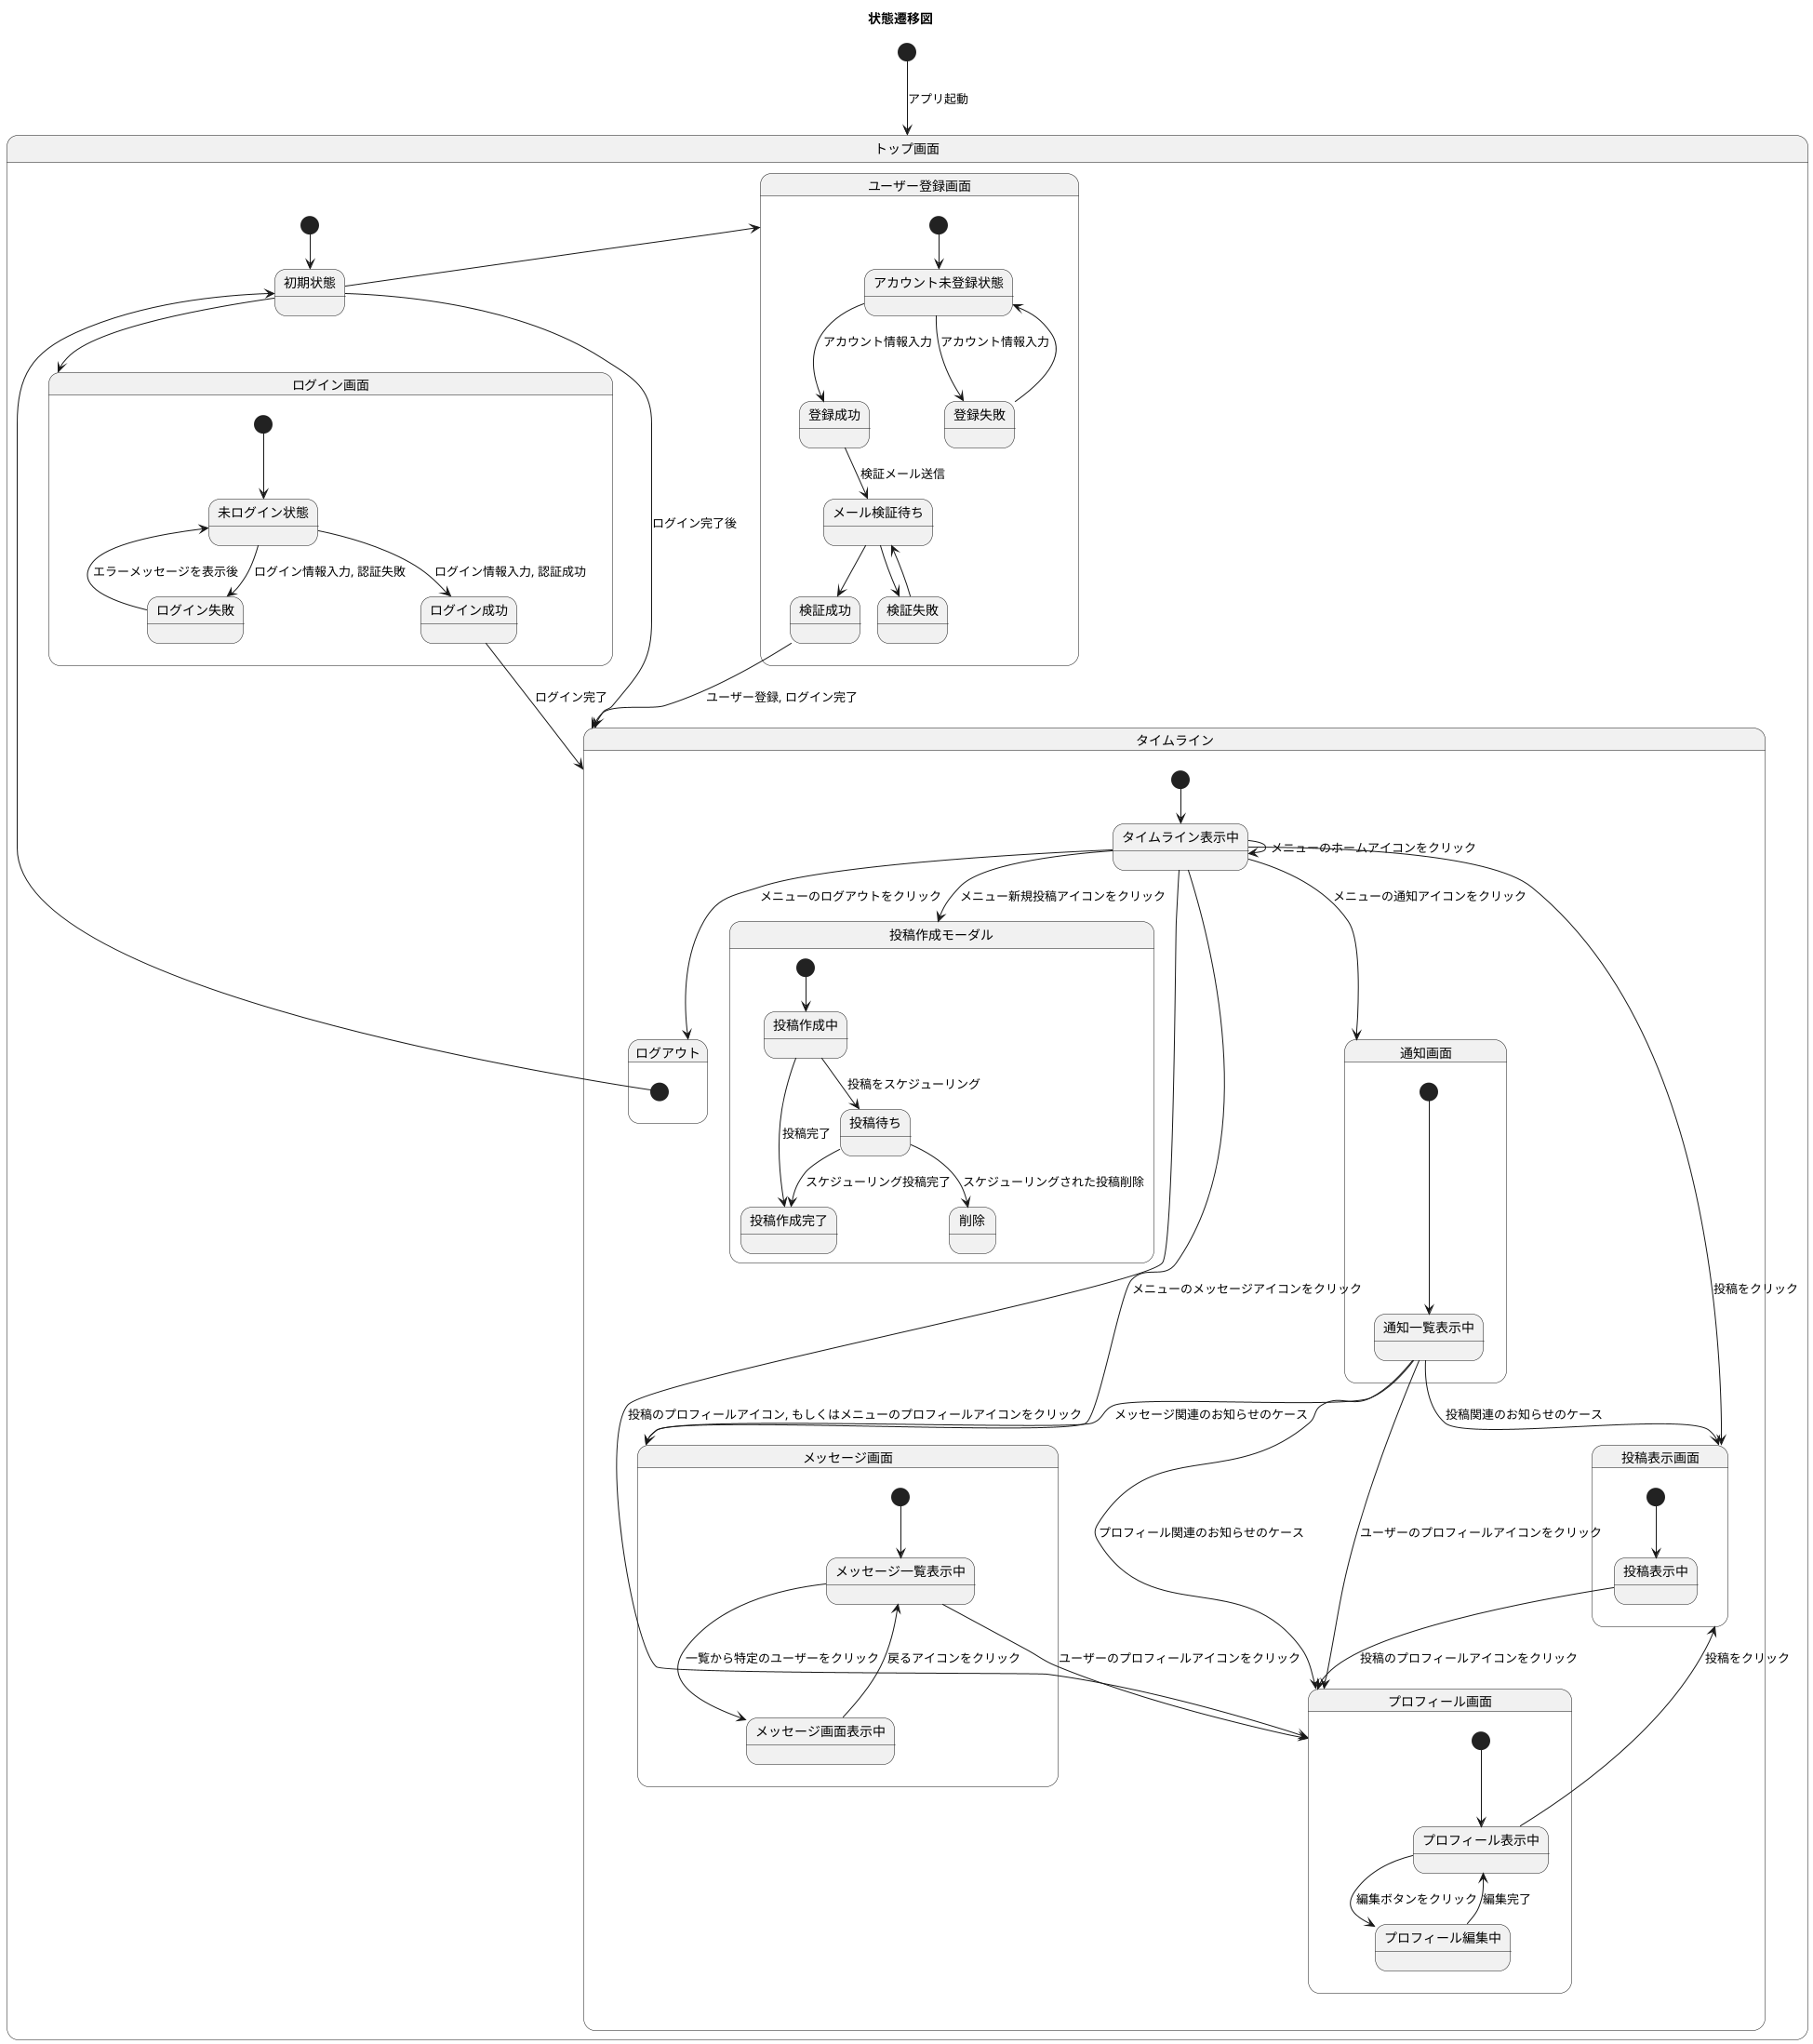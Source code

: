 @startuml social-networking-service
title 状態遷移図

[*] --> トップ画面 : アプリ起動

state トップ画面 {
    [*] --> 初期状態

    初期状態 --> ユーザー登録画面
    初期状態 --> ログイン画面
    初期状態 --> タイムライン : ログイン完了後
}

state ユーザー登録画面 {
    [*] --> アカウント未登録状態

    アカウント未登録状態 --> 登録成功 : アカウント情報入力
    登録成功 --> メール検証待ち : 検証メール送信
    メール検証待ち --> 検証成功
    検証成功 --> タイムライン : ユーザー登録, ログイン完了
    メール検証待ち --> 検証失敗
    検証失敗 --> メール検証待ち
    アカウント未登録状態 --> 登録失敗 : アカウント情報入力
    登録失敗 --> アカウント未登録状態
}

state ログイン画面 {
    [*] --> 未ログイン状態

    未ログイン状態 --> ログイン成功 : ログイン情報入力, 認証成功
    ログイン成功 --> タイムライン : ログイン完了
    未ログイン状態 --> ログイン失敗 : ログイン情報入力, 認証失敗
    ログイン失敗 --> 未ログイン状態 : エラーメッセージを表示後
}

state タイムライン {
    [*] --> タイムライン表示中

    タイムライン表示中 --> タイムライン表示中 : メニューのホームアイコンをクリック
    タイムライン表示中 --> 投稿作成モーダル : メニュー新規投稿アイコンをクリック
    タイムライン表示中 --> プロフィール画面 : 投稿のプロフィールアイコン, もしくはメニューのプロフィールアイコンをクリック
    タイムライン表示中 --> 投稿表示画面 : 投稿をクリック
    タイムライン表示中 --> メッセージ画面 : メニューのメッセージアイコンをクリック
    タイムライン表示中 --> 通知画面 : メニューの通知アイコンをクリック
    タイムライン表示中 --> ログアウト : メニューのログアウトをクリック
}

state 投稿作成モーダル {
    [*] --> 投稿作成中

    投稿作成中 --> 投稿作成完了 : 投稿完了
    ' 投稿作成中 --> 投稿保存中 : 下書き保存
    ' 投稿保存中 --> 削除 : 下書き削除
    ' 投稿保存中 --> 投稿作成完了 : 下書き投稿を投稿作成完了
    投稿作成中 --> 投稿待ち : 投稿をスケジューリング
    投稿待ち --> 削除 : スケジューリングされた投稿削除
    投稿待ち --> 投稿作成完了 : スケジューリング投稿完了
}

state プロフィール画面 {
    [*] --> プロフィール表示中

    プロフィール表示中 --> プロフィール編集中 : 編集ボタンをクリック
    プロフィール編集中 --> プロフィール表示中 : 編集完了
    プロフィール表示中 --> 投稿表示画面 : 投稿をクリック
}

state 投稿表示画面 {
    [*] --> 投稿表示中

    投稿表示中 --> プロフィール画面 : 投稿のプロフィールアイコンをクリック
}

state メッセージ画面 {
    [*] --> メッセージ一覧表示中

    メッセージ一覧表示中 --> メッセージ画面表示中 : 一覧から特定のユーザーをクリック
    メッセージ画面表示中 --> メッセージ一覧表示中 : 戻るアイコンをクリック
    メッセージ一覧表示中 --> プロフィール画面 : ユーザーのプロフィールアイコンをクリック
}

state 通知画面 {
    [*] --> 通知一覧表示中

    通知一覧表示中 --> 投稿表示画面 : 投稿関連のお知らせのケース
    通知一覧表示中 --> メッセージ画面 : メッセージ関連のお知らせのケース
    通知一覧表示中 --> プロフィール画面 : プロフィール関連のお知らせのケース
    通知一覧表示中 --> プロフィール画面 : ユーザーのプロフィールアイコンをクリック
}

state ログアウト {
    [*] --> 初期状態
}
@enduml
